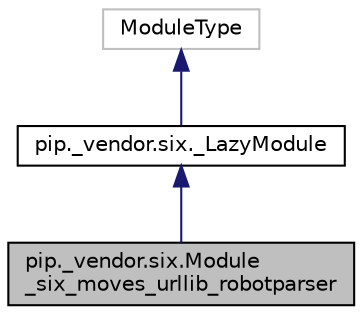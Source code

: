 digraph "pip._vendor.six.Module_six_moves_urllib_robotparser"
{
  edge [fontname="Helvetica",fontsize="10",labelfontname="Helvetica",labelfontsize="10"];
  node [fontname="Helvetica",fontsize="10",shape=record];
  Node3 [label="pip._vendor.six.Module\l_six_moves_urllib_robotparser",height=0.2,width=0.4,color="black", fillcolor="grey75", style="filled", fontcolor="black"];
  Node4 -> Node3 [dir="back",color="midnightblue",fontsize="10",style="solid",fontname="Helvetica"];
  Node4 [label="pip._vendor.six._LazyModule",height=0.2,width=0.4,color="black", fillcolor="white", style="filled",URL="$classpip_1_1__vendor_1_1six_1_1___lazy_module.html"];
  Node5 -> Node4 [dir="back",color="midnightblue",fontsize="10",style="solid",fontname="Helvetica"];
  Node5 [label="ModuleType",height=0.2,width=0.4,color="grey75", fillcolor="white", style="filled"];
}
